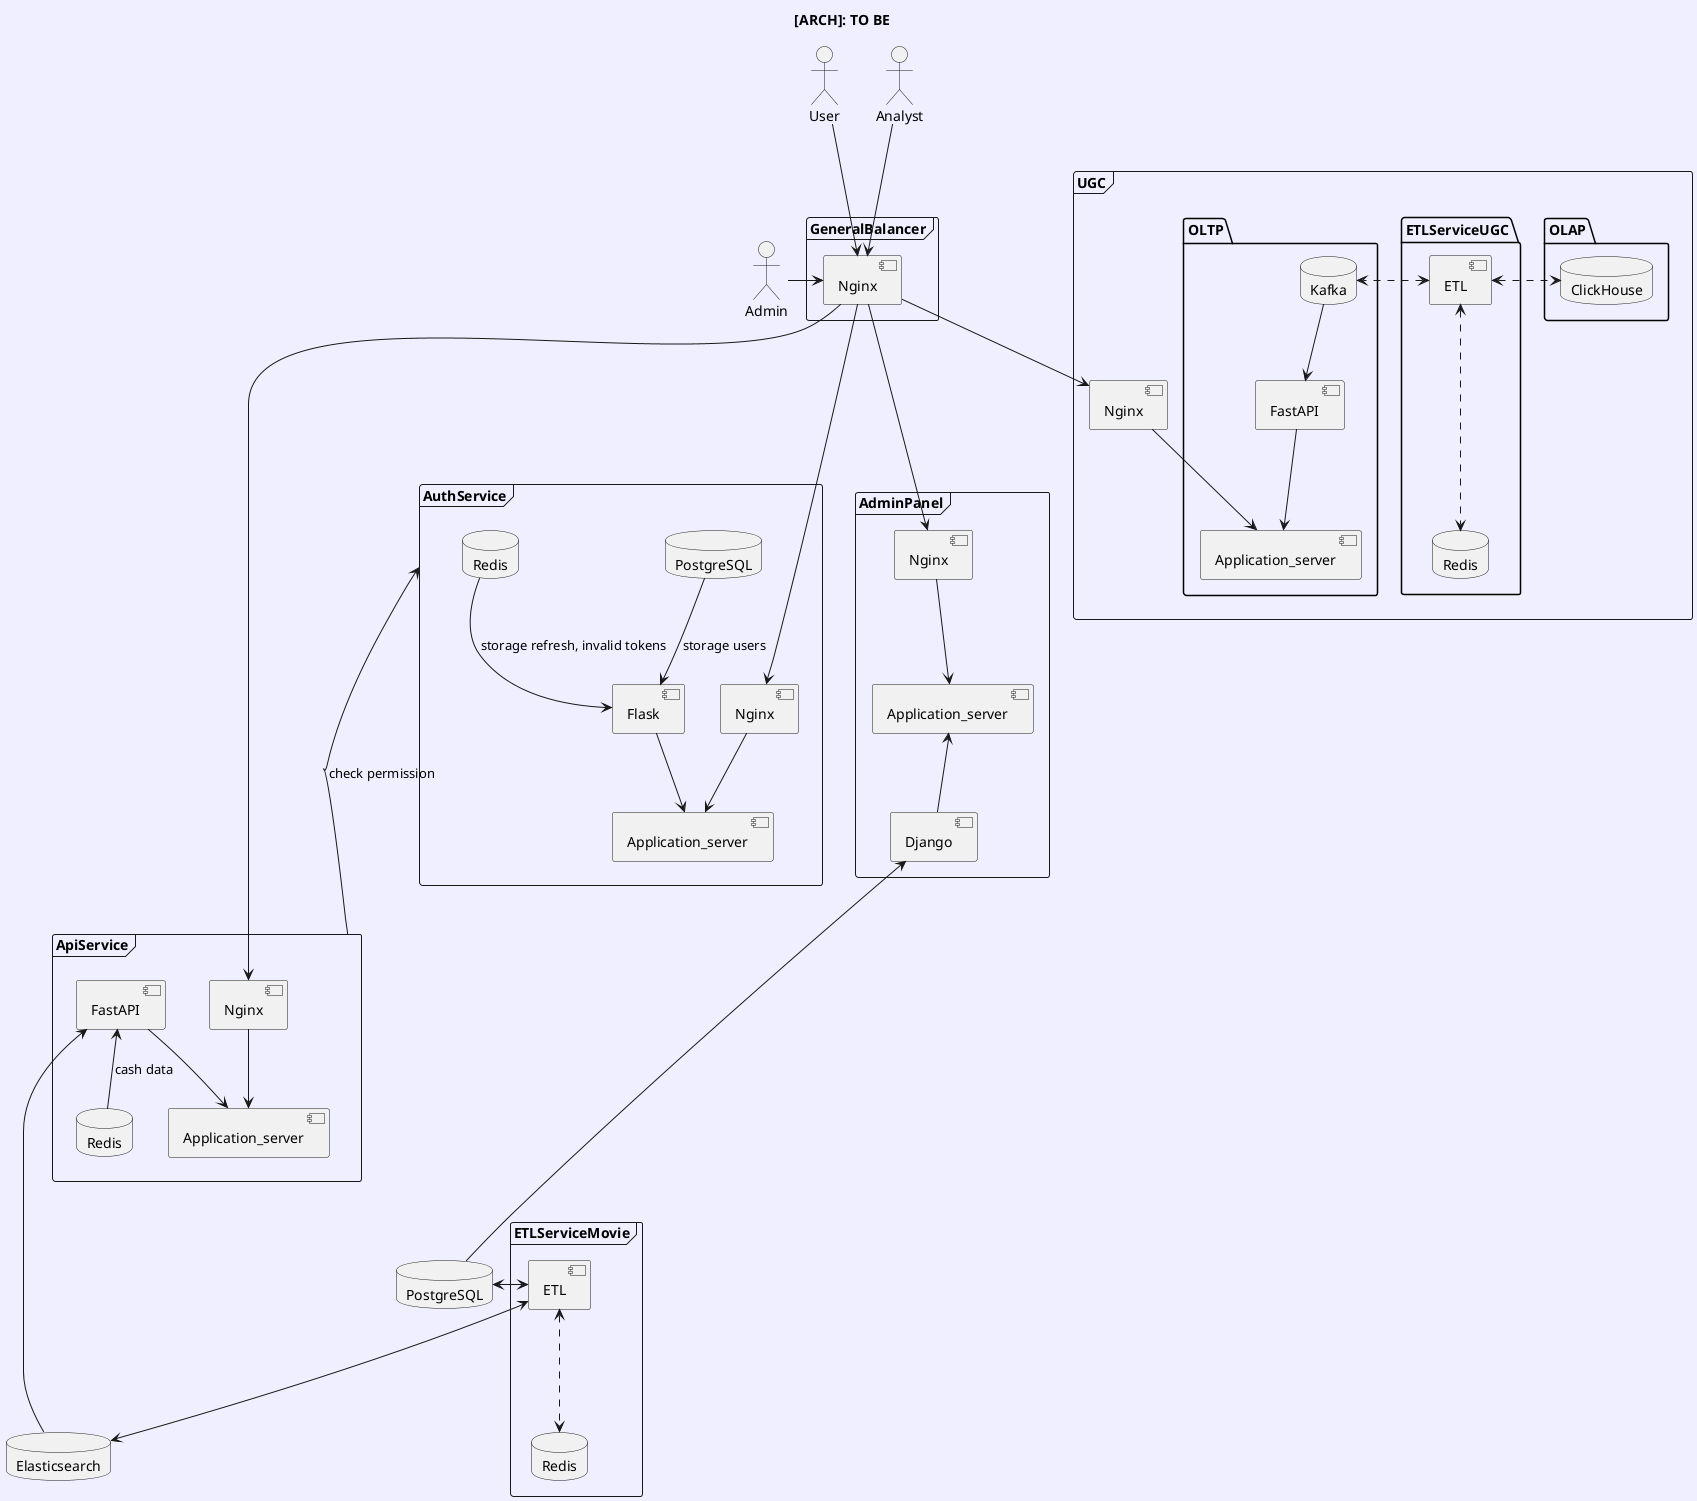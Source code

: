@startuml

skinparam componentStyle uml2
skinparam backgroundColor MOTIVATION

title [ARCH]: TO BE

actor User
actor Admin
actor Analyst


frame GeneralBalancer {
    component Nginx as nginx_general_balancer
}

frame AdminPanel {
    component Nginx as nginx_admin_panel
    component Application_server as app_serv_admin_panel
    component Django as django_admin_panel
}


database PostgreSQL

frame ETLServiceMovie {
    component ETL as etl_service_movie
    database Redis as redis_etl_service_movie
}

database Elasticsearch as elasticsearch_data_service

frame ApiService {
    component Nginx as nginx_api_service
    component Application_server as app_serv_api_service
    component FastAPI as fastapi_api_service
    database Redis as redis_api_service
}

frame AuthService {
    component Nginx as nginx_auth_service
    component Application_server as app_serv_auth_service
    component Flask as flask_auth_service
    database PostgreSQL as posgresql_auth_service
    database Redis as redis_auth_service
}

frame UGC {
   component Nginx as nginx_ugc
   package OLTP {
        component Application_server as app_serv_oltp
        component FastAPI as fastapi_api_oltp
        database Kafka as kafka_auth_service_oltp
   }
   package OLAP {
         database ClickHouse as ch_olap
   }

   package ETLServiceUGC {
         component ETL as etl_service_ugc
         database Redis as redis_etl_service_ugc
   }
}



Admin --r-> nginx_general_balancer
User --> nginx_general_balancer
Analyst --> nginx_general_balancer

nginx_general_balancer ---> nginx_admin_panel
nginx_admin_panel --> app_serv_admin_panel
app_serv_admin_panel <-- django_admin_panel
django_admin_panel <---- PostgreSQL



PostgreSQL <-r-> etl_service_movie
etl_service_movie <---> elasticsearch_data_service
etl_service_movie <-.-> redis_etl_service_movie

nginx_general_balancer ----> nginx_api_service
nginx_api_service --> app_serv_api_service
fastapi_api_service --> app_serv_api_service
fastapi_api_service <-- redis_api_service : cash data
fastapi_api_service <-- elasticsearch_data_service

nginx_general_balancer ----> nginx_auth_service
nginx_auth_service --> app_serv_auth_service
flask_auth_service --> app_serv_auth_service
posgresql_auth_service --> flask_auth_service : storage users
redis_auth_service --> flask_auth_service : storage refresh, invalid tokens
AuthService <---- ApiService : check permission

nginx_general_balancer --> nginx_ugc
nginx_ugc --> app_serv_oltp
fastapi_api_oltp --> app_serv_oltp
kafka_auth_service_oltp --> fastapi_api_oltp
etl_service_ugc <-.-> redis_etl_service_ugc
etl_service_ugc <.> kafka_auth_service_oltp
etl_service_ugc <.> ch_olap
@enduml